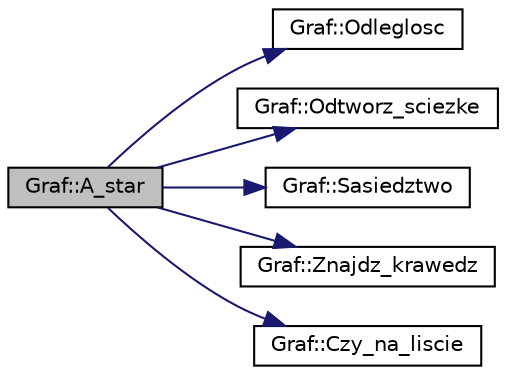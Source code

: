 digraph G
{
  edge [fontname="Helvetica",fontsize="10",labelfontname="Helvetica",labelfontsize="10"];
  node [fontname="Helvetica",fontsize="10",shape=record];
  rankdir="LR";
  Node1 [label="Graf::A_star",height=0.2,width=0.4,color="black", fillcolor="grey75", style="filled" fontcolor="black"];
  Node1 -> Node2 [color="midnightblue",fontsize="10",style="solid",fontname="Helvetica"];
  Node2 [label="Graf::Odleglosc",height=0.2,width=0.4,color="black", fillcolor="white", style="filled",URL="$class_graf.html#a497d04cd3e5fe9d6b1d98f13ef64d989",tooltip="Liczy odległość między wierzchołkami."];
  Node1 -> Node3 [color="midnightblue",fontsize="10",style="solid",fontname="Helvetica"];
  Node3 [label="Graf::Odtworz_sciezke",height=0.2,width=0.4,color="black", fillcolor="white", style="filled",URL="$class_graf.html#aa4c11c9a82e3b4a786f5327cc6d17d80",tooltip="Odtwarza ścieżkę algorytmu A*."];
  Node1 -> Node4 [color="midnightblue",fontsize="10",style="solid",fontname="Helvetica"];
  Node4 [label="Graf::Sasiedztwo",height=0.2,width=0.4,color="black", fillcolor="white", style="filled",URL="$class_graf.html#a046d281f1698f8072bf60e4da71bc675",tooltip="Sprawdza sąsiedztwo wierzchołka."];
  Node1 -> Node5 [color="midnightblue",fontsize="10",style="solid",fontname="Helvetica"];
  Node5 [label="Graf::Znajdz_krawedz",height=0.2,width=0.4,color="black", fillcolor="white", style="filled",URL="$class_graf.html#aa15a3c01cfdf981650654ebaed04e4e1",tooltip="Wyszukuje krawędź."];
  Node1 -> Node6 [color="midnightblue",fontsize="10",style="solid",fontname="Helvetica"];
  Node6 [label="Graf::Czy_na_liscie",height=0.2,width=0.4,color="black", fillcolor="white", style="filled",URL="$class_graf.html#a849aea670db767445a6c98eefa5ee43e",tooltip="Sprawdza zawartość wektora."];
}
